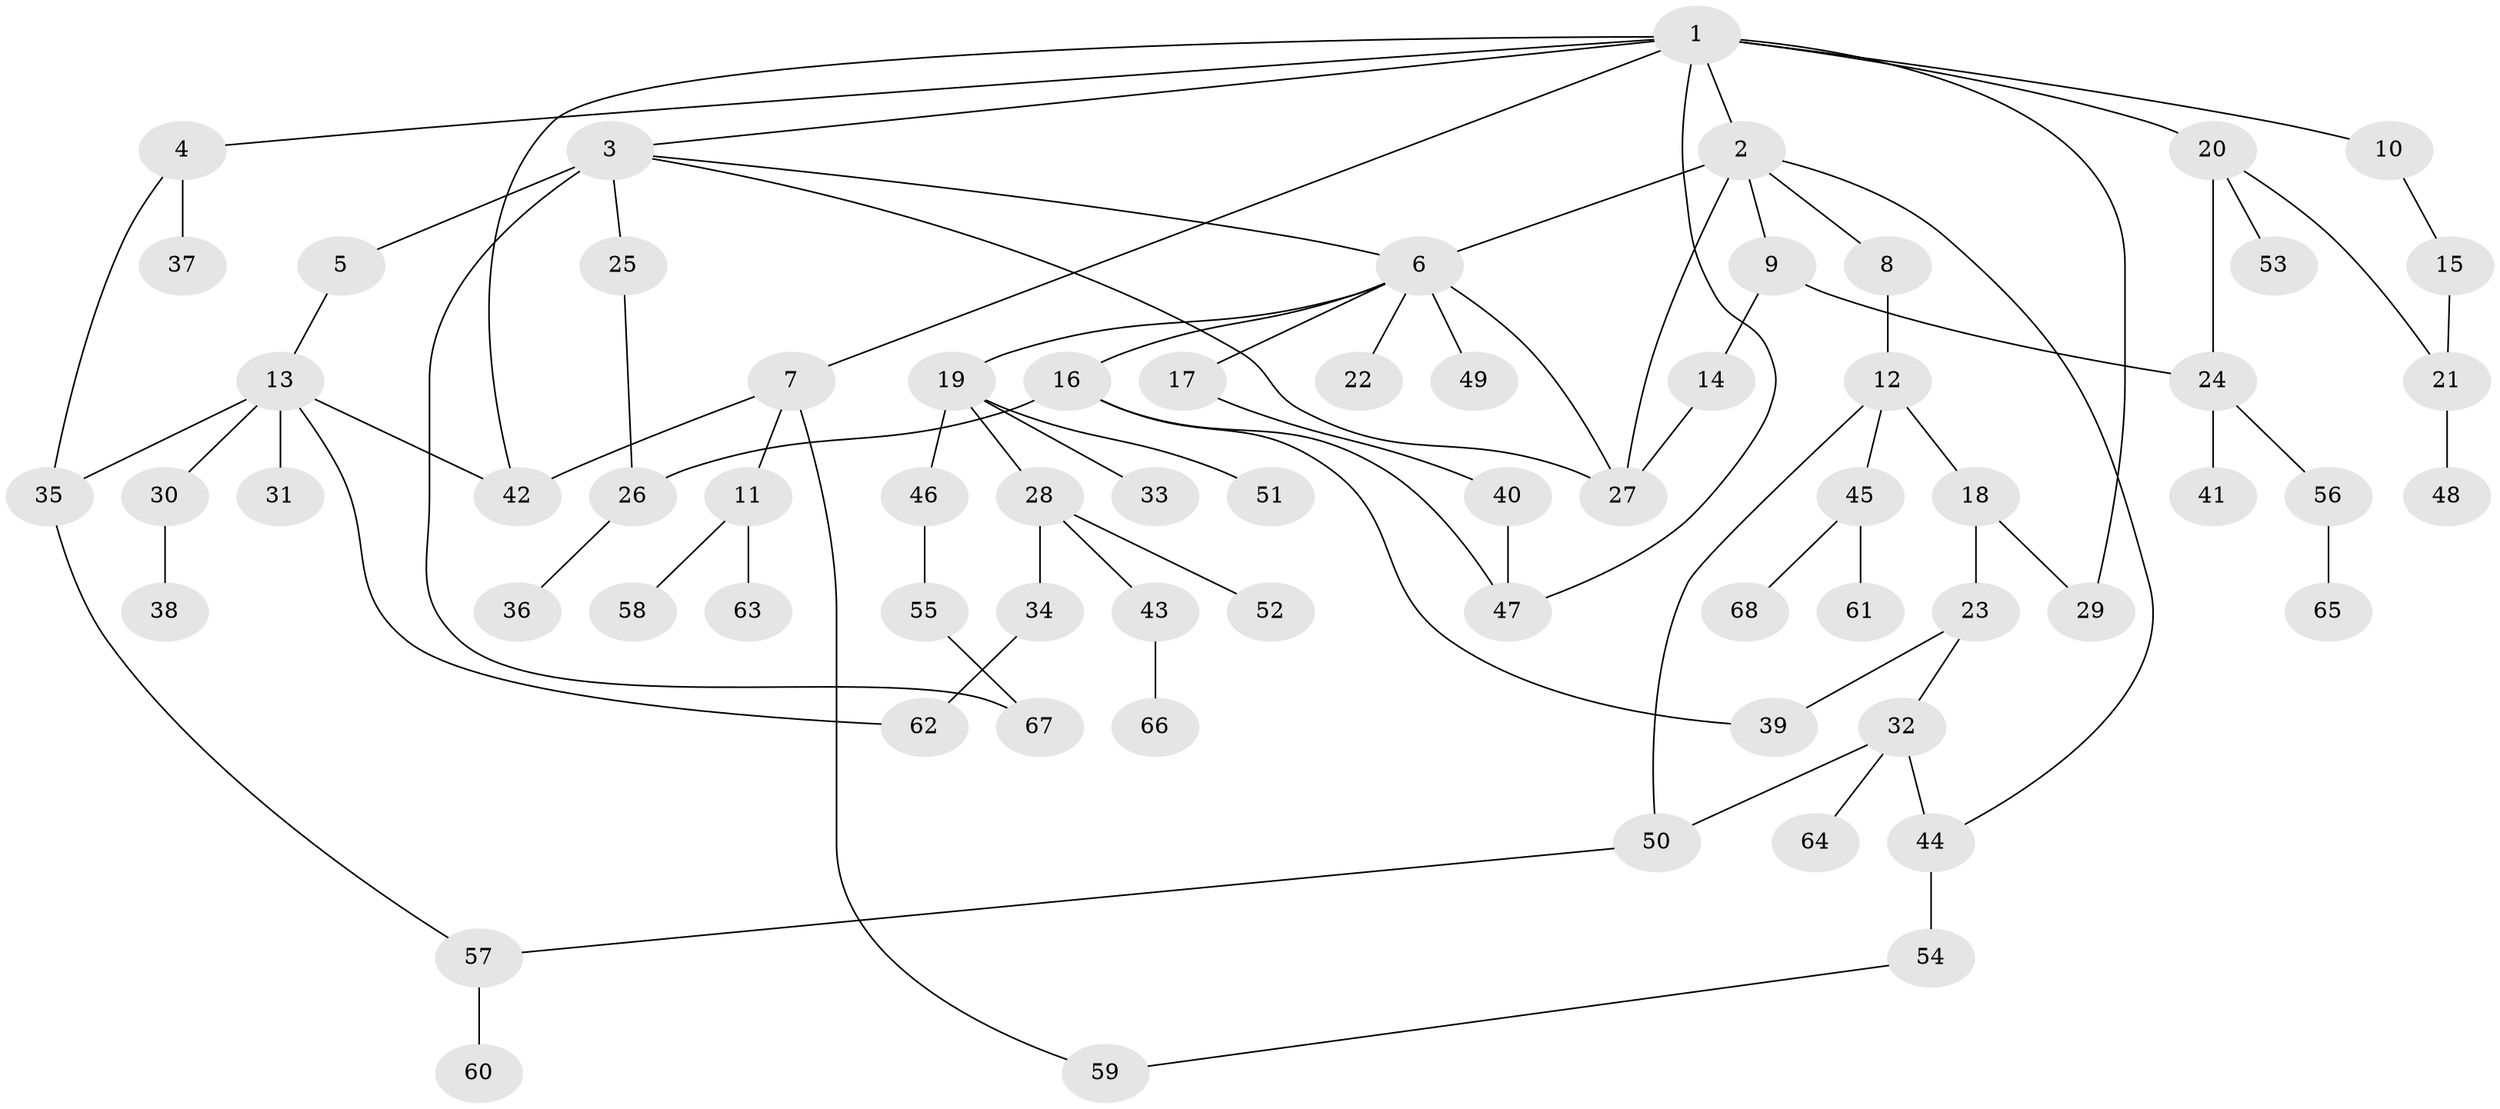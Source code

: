 // original degree distribution, {7: 0.014705882352941176, 5: 0.058823529411764705, 3: 0.08823529411764706, 9: 0.007352941176470588, 4: 0.11764705882352941, 1: 0.41911764705882354, 2: 0.27205882352941174, 6: 0.022058823529411766}
// Generated by graph-tools (version 1.1) at 2025/34/03/09/25 02:34:10]
// undirected, 68 vertices, 87 edges
graph export_dot {
graph [start="1"]
  node [color=gray90,style=filled];
  1;
  2;
  3;
  4;
  5;
  6;
  7;
  8;
  9;
  10;
  11;
  12;
  13;
  14;
  15;
  16;
  17;
  18;
  19;
  20;
  21;
  22;
  23;
  24;
  25;
  26;
  27;
  28;
  29;
  30;
  31;
  32;
  33;
  34;
  35;
  36;
  37;
  38;
  39;
  40;
  41;
  42;
  43;
  44;
  45;
  46;
  47;
  48;
  49;
  50;
  51;
  52;
  53;
  54;
  55;
  56;
  57;
  58;
  59;
  60;
  61;
  62;
  63;
  64;
  65;
  66;
  67;
  68;
  1 -- 2 [weight=1.0];
  1 -- 3 [weight=1.0];
  1 -- 4 [weight=1.0];
  1 -- 7 [weight=1.0];
  1 -- 10 [weight=1.0];
  1 -- 20 [weight=2.0];
  1 -- 29 [weight=1.0];
  1 -- 42 [weight=1.0];
  1 -- 47 [weight=1.0];
  2 -- 6 [weight=1.0];
  2 -- 8 [weight=1.0];
  2 -- 9 [weight=1.0];
  2 -- 27 [weight=1.0];
  2 -- 44 [weight=1.0];
  3 -- 5 [weight=3.0];
  3 -- 6 [weight=1.0];
  3 -- 25 [weight=1.0];
  3 -- 27 [weight=1.0];
  3 -- 67 [weight=1.0];
  4 -- 35 [weight=1.0];
  4 -- 37 [weight=1.0];
  5 -- 13 [weight=1.0];
  6 -- 16 [weight=1.0];
  6 -- 17 [weight=1.0];
  6 -- 19 [weight=1.0];
  6 -- 22 [weight=1.0];
  6 -- 27 [weight=1.0];
  6 -- 49 [weight=1.0];
  7 -- 11 [weight=1.0];
  7 -- 42 [weight=1.0];
  7 -- 59 [weight=1.0];
  8 -- 12 [weight=2.0];
  9 -- 14 [weight=1.0];
  9 -- 24 [weight=1.0];
  10 -- 15 [weight=1.0];
  11 -- 58 [weight=1.0];
  11 -- 63 [weight=1.0];
  12 -- 18 [weight=1.0];
  12 -- 45 [weight=1.0];
  12 -- 50 [weight=1.0];
  13 -- 30 [weight=1.0];
  13 -- 31 [weight=4.0];
  13 -- 35 [weight=1.0];
  13 -- 42 [weight=1.0];
  13 -- 62 [weight=1.0];
  14 -- 27 [weight=1.0];
  15 -- 21 [weight=1.0];
  16 -- 26 [weight=1.0];
  16 -- 39 [weight=1.0];
  16 -- 47 [weight=1.0];
  17 -- 40 [weight=1.0];
  18 -- 23 [weight=2.0];
  18 -- 29 [weight=1.0];
  19 -- 28 [weight=1.0];
  19 -- 33 [weight=1.0];
  19 -- 46 [weight=1.0];
  19 -- 51 [weight=1.0];
  20 -- 21 [weight=1.0];
  20 -- 24 [weight=1.0];
  20 -- 53 [weight=1.0];
  21 -- 48 [weight=3.0];
  23 -- 32 [weight=1.0];
  23 -- 39 [weight=1.0];
  24 -- 41 [weight=1.0];
  24 -- 56 [weight=1.0];
  25 -- 26 [weight=1.0];
  26 -- 36 [weight=1.0];
  28 -- 34 [weight=1.0];
  28 -- 43 [weight=1.0];
  28 -- 52 [weight=1.0];
  30 -- 38 [weight=1.0];
  32 -- 44 [weight=1.0];
  32 -- 50 [weight=1.0];
  32 -- 64 [weight=1.0];
  34 -- 62 [weight=1.0];
  35 -- 57 [weight=1.0];
  40 -- 47 [weight=1.0];
  43 -- 66 [weight=1.0];
  44 -- 54 [weight=4.0];
  45 -- 61 [weight=1.0];
  45 -- 68 [weight=1.0];
  46 -- 55 [weight=1.0];
  50 -- 57 [weight=1.0];
  54 -- 59 [weight=1.0];
  55 -- 67 [weight=1.0];
  56 -- 65 [weight=1.0];
  57 -- 60 [weight=2.0];
}
